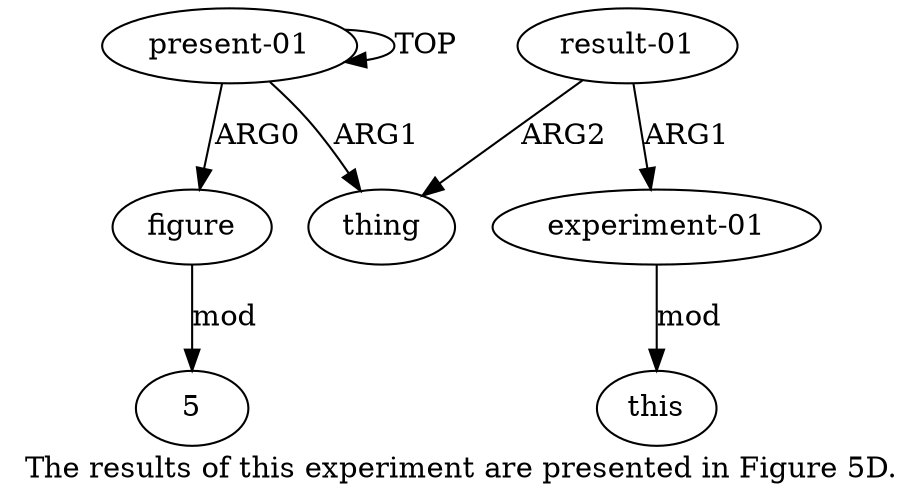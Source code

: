 digraph  {
	graph [label="The results of this experiment are presented in Figure 5D."];
	node [label="\N"];
	"a1 5"	 [color=black,
		gold_ind=-1,
		gold_label=5,
		label=5,
		test_ind=-1,
		test_label=5];
	a1	 [color=black,
		gold_ind=1,
		gold_label=figure,
		label=figure,
		test_ind=1,
		test_label=figure];
	a1 -> "a1 5" [key=0,
	color=black,
	gold_label=mod,
	label=mod,
	test_label=mod];
a0 [color=black,
	gold_ind=0,
	gold_label="present-01",
	label="present-01",
	test_ind=0,
	test_label="present-01"];
a0 -> a1 [key=0,
color=black,
gold_label=ARG0,
label=ARG0,
test_label=ARG0];
a0 -> a0 [key=0,
color=black,
gold_label=TOP,
label=TOP,
test_label=TOP];
a2 [color=black,
gold_ind=2,
gold_label=thing,
label=thing,
test_ind=2,
test_label=thing];
a0 -> a2 [key=0,
color=black,
gold_label=ARG1,
label=ARG1,
test_label=ARG1];
a3 [color=black,
gold_ind=3,
gold_label="result-01",
label="result-01",
test_ind=3,
test_label="result-01"];
a3 -> a2 [key=0,
color=black,
gold_label=ARG2,
label=ARG2,
test_label=ARG2];
a4 [color=black,
gold_ind=4,
gold_label="experiment-01",
label="experiment-01",
test_ind=4,
test_label="experiment-01"];
a3 -> a4 [key=0,
color=black,
gold_label=ARG1,
label=ARG1,
test_label=ARG1];
a5 [color=black,
gold_ind=5,
gold_label=this,
label=this,
test_ind=5,
test_label=this];
a4 -> a5 [key=0,
color=black,
gold_label=mod,
label=mod,
test_label=mod];
}
